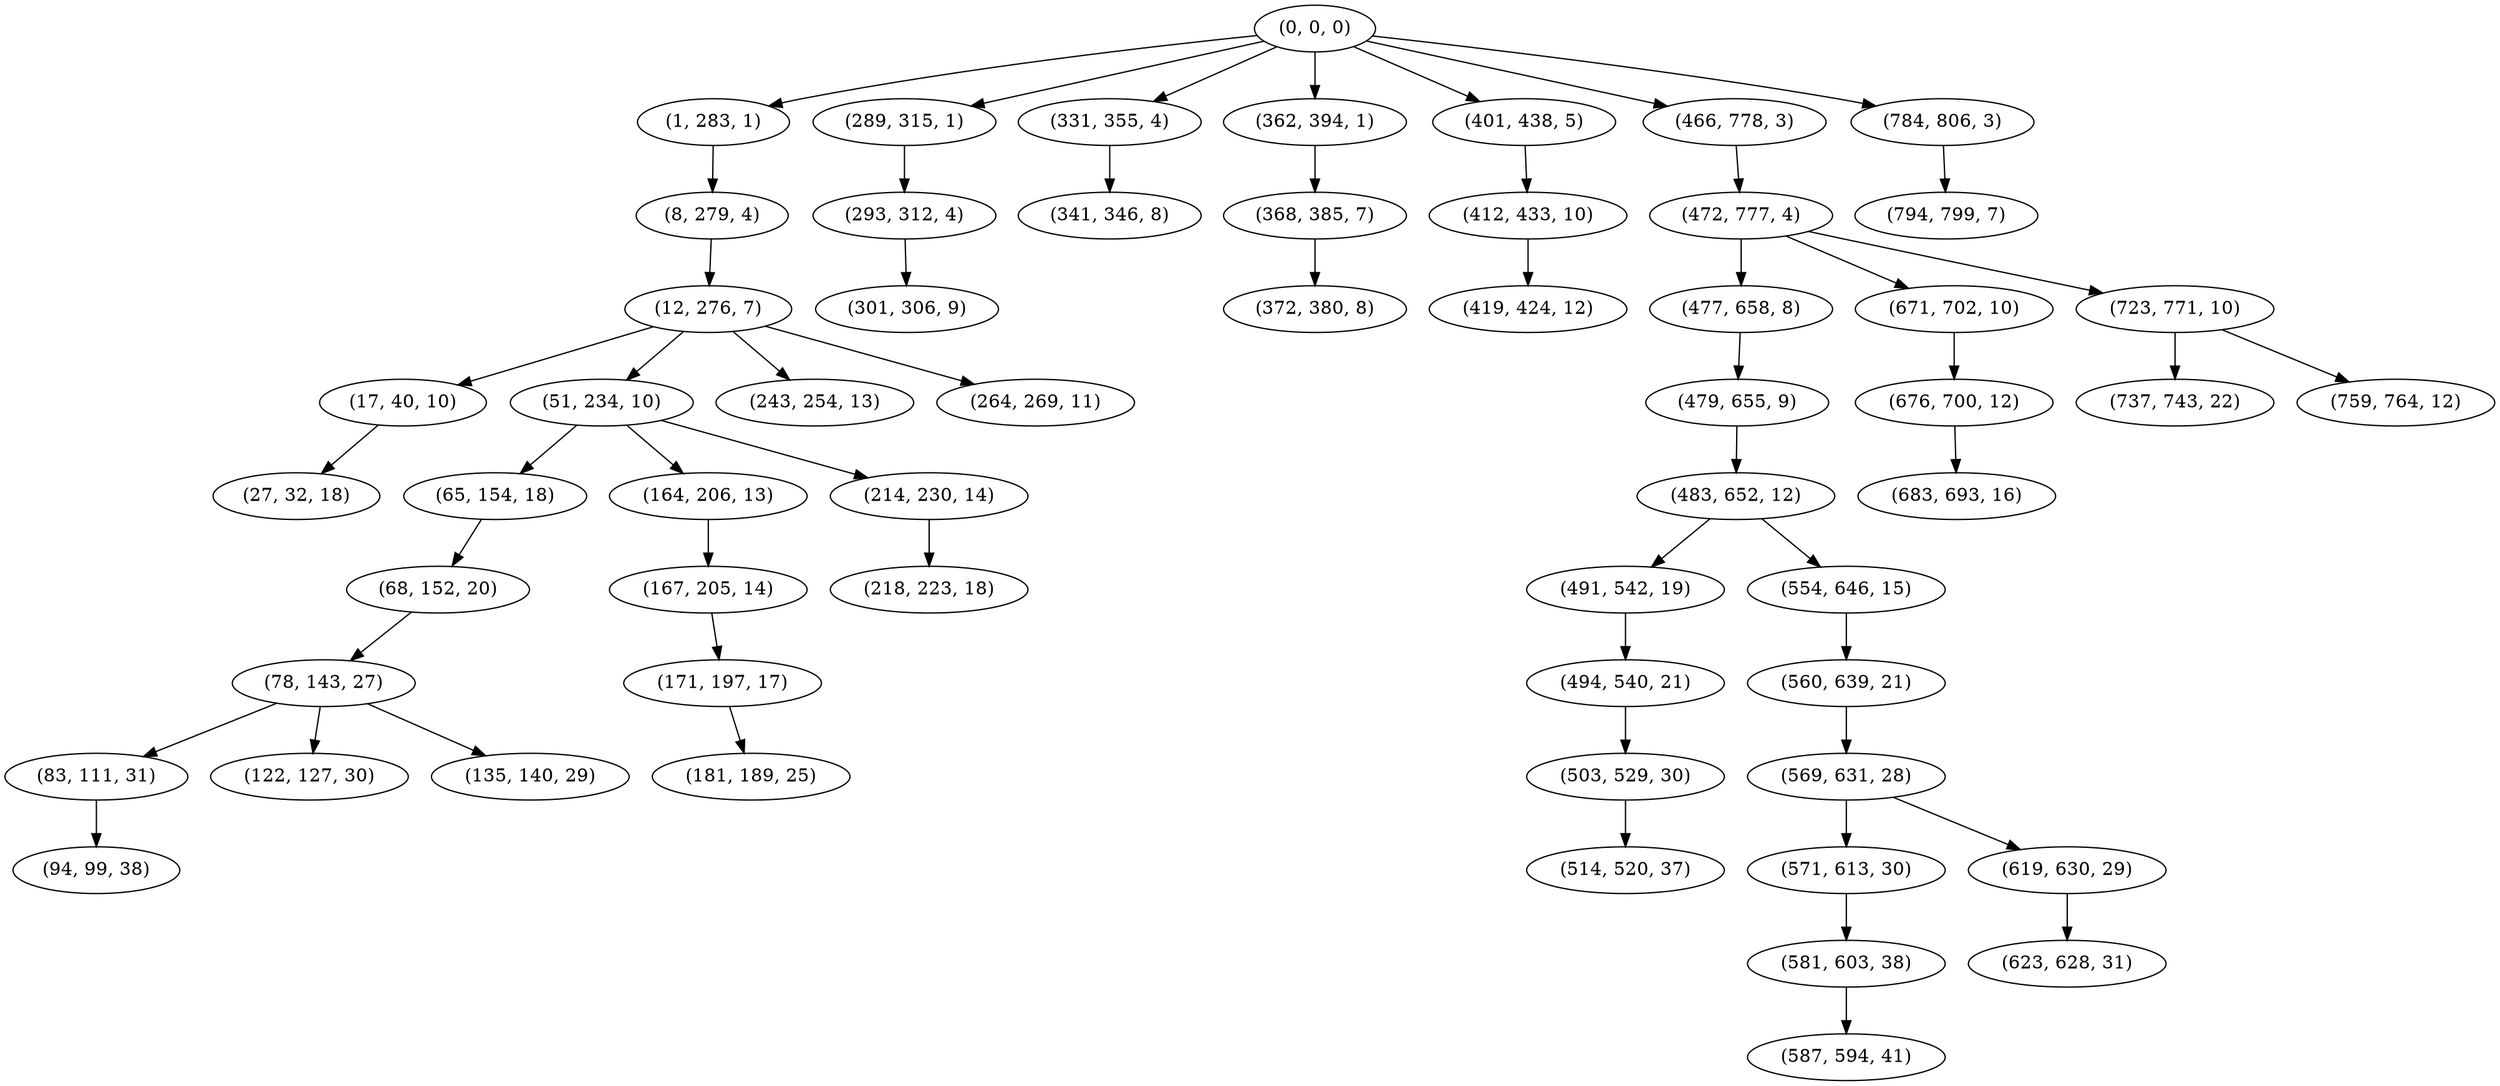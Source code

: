 digraph tree {
    "(0, 0, 0)";
    "(1, 283, 1)";
    "(8, 279, 4)";
    "(12, 276, 7)";
    "(17, 40, 10)";
    "(27, 32, 18)";
    "(51, 234, 10)";
    "(65, 154, 18)";
    "(68, 152, 20)";
    "(78, 143, 27)";
    "(83, 111, 31)";
    "(94, 99, 38)";
    "(122, 127, 30)";
    "(135, 140, 29)";
    "(164, 206, 13)";
    "(167, 205, 14)";
    "(171, 197, 17)";
    "(181, 189, 25)";
    "(214, 230, 14)";
    "(218, 223, 18)";
    "(243, 254, 13)";
    "(264, 269, 11)";
    "(289, 315, 1)";
    "(293, 312, 4)";
    "(301, 306, 9)";
    "(331, 355, 4)";
    "(341, 346, 8)";
    "(362, 394, 1)";
    "(368, 385, 7)";
    "(372, 380, 8)";
    "(401, 438, 5)";
    "(412, 433, 10)";
    "(419, 424, 12)";
    "(466, 778, 3)";
    "(472, 777, 4)";
    "(477, 658, 8)";
    "(479, 655, 9)";
    "(483, 652, 12)";
    "(491, 542, 19)";
    "(494, 540, 21)";
    "(503, 529, 30)";
    "(514, 520, 37)";
    "(554, 646, 15)";
    "(560, 639, 21)";
    "(569, 631, 28)";
    "(571, 613, 30)";
    "(581, 603, 38)";
    "(587, 594, 41)";
    "(619, 630, 29)";
    "(623, 628, 31)";
    "(671, 702, 10)";
    "(676, 700, 12)";
    "(683, 693, 16)";
    "(723, 771, 10)";
    "(737, 743, 22)";
    "(759, 764, 12)";
    "(784, 806, 3)";
    "(794, 799, 7)";
    "(0, 0, 0)" -> "(1, 283, 1)";
    "(0, 0, 0)" -> "(289, 315, 1)";
    "(0, 0, 0)" -> "(331, 355, 4)";
    "(0, 0, 0)" -> "(362, 394, 1)";
    "(0, 0, 0)" -> "(401, 438, 5)";
    "(0, 0, 0)" -> "(466, 778, 3)";
    "(0, 0, 0)" -> "(784, 806, 3)";
    "(1, 283, 1)" -> "(8, 279, 4)";
    "(8, 279, 4)" -> "(12, 276, 7)";
    "(12, 276, 7)" -> "(17, 40, 10)";
    "(12, 276, 7)" -> "(51, 234, 10)";
    "(12, 276, 7)" -> "(243, 254, 13)";
    "(12, 276, 7)" -> "(264, 269, 11)";
    "(17, 40, 10)" -> "(27, 32, 18)";
    "(51, 234, 10)" -> "(65, 154, 18)";
    "(51, 234, 10)" -> "(164, 206, 13)";
    "(51, 234, 10)" -> "(214, 230, 14)";
    "(65, 154, 18)" -> "(68, 152, 20)";
    "(68, 152, 20)" -> "(78, 143, 27)";
    "(78, 143, 27)" -> "(83, 111, 31)";
    "(78, 143, 27)" -> "(122, 127, 30)";
    "(78, 143, 27)" -> "(135, 140, 29)";
    "(83, 111, 31)" -> "(94, 99, 38)";
    "(164, 206, 13)" -> "(167, 205, 14)";
    "(167, 205, 14)" -> "(171, 197, 17)";
    "(171, 197, 17)" -> "(181, 189, 25)";
    "(214, 230, 14)" -> "(218, 223, 18)";
    "(289, 315, 1)" -> "(293, 312, 4)";
    "(293, 312, 4)" -> "(301, 306, 9)";
    "(331, 355, 4)" -> "(341, 346, 8)";
    "(362, 394, 1)" -> "(368, 385, 7)";
    "(368, 385, 7)" -> "(372, 380, 8)";
    "(401, 438, 5)" -> "(412, 433, 10)";
    "(412, 433, 10)" -> "(419, 424, 12)";
    "(466, 778, 3)" -> "(472, 777, 4)";
    "(472, 777, 4)" -> "(477, 658, 8)";
    "(472, 777, 4)" -> "(671, 702, 10)";
    "(472, 777, 4)" -> "(723, 771, 10)";
    "(477, 658, 8)" -> "(479, 655, 9)";
    "(479, 655, 9)" -> "(483, 652, 12)";
    "(483, 652, 12)" -> "(491, 542, 19)";
    "(483, 652, 12)" -> "(554, 646, 15)";
    "(491, 542, 19)" -> "(494, 540, 21)";
    "(494, 540, 21)" -> "(503, 529, 30)";
    "(503, 529, 30)" -> "(514, 520, 37)";
    "(554, 646, 15)" -> "(560, 639, 21)";
    "(560, 639, 21)" -> "(569, 631, 28)";
    "(569, 631, 28)" -> "(571, 613, 30)";
    "(569, 631, 28)" -> "(619, 630, 29)";
    "(571, 613, 30)" -> "(581, 603, 38)";
    "(581, 603, 38)" -> "(587, 594, 41)";
    "(619, 630, 29)" -> "(623, 628, 31)";
    "(671, 702, 10)" -> "(676, 700, 12)";
    "(676, 700, 12)" -> "(683, 693, 16)";
    "(723, 771, 10)" -> "(737, 743, 22)";
    "(723, 771, 10)" -> "(759, 764, 12)";
    "(784, 806, 3)" -> "(794, 799, 7)";
}
